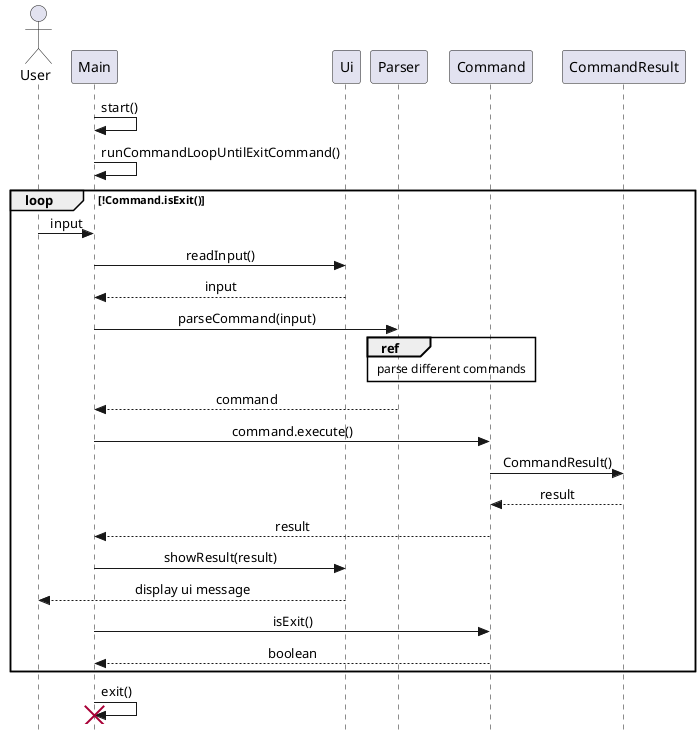 @startuml
skinparam Style strictuml
skinparam SequenceMessageAlignment center
'autonumber
'autoactivate on


actor User
Main -> Main: start()

Main -> Main: runCommandLoopUntilExitCommand()
loop !Command.isExit()
User -> Main: input
Main -> Ui : readInput()
Ui --> Main: input
Main -> Parser: parseCommand(input)
ref over Parser, Command: parse different commands
'Parser -> Command: Command()
'Command --> Parser: command
Parser --> Main :command

Main ->  Command: command.execute()
Command -> CommandResult: CommandResult()
CommandResult --> Command: result
Command --> Main: result
Main -> Ui: showResult(result)
Ui --> User: display ui message

Main -> Command: isExit()
Command --> Main: boolean
end


Main -> Main: exit()
destroy Main


@enduml